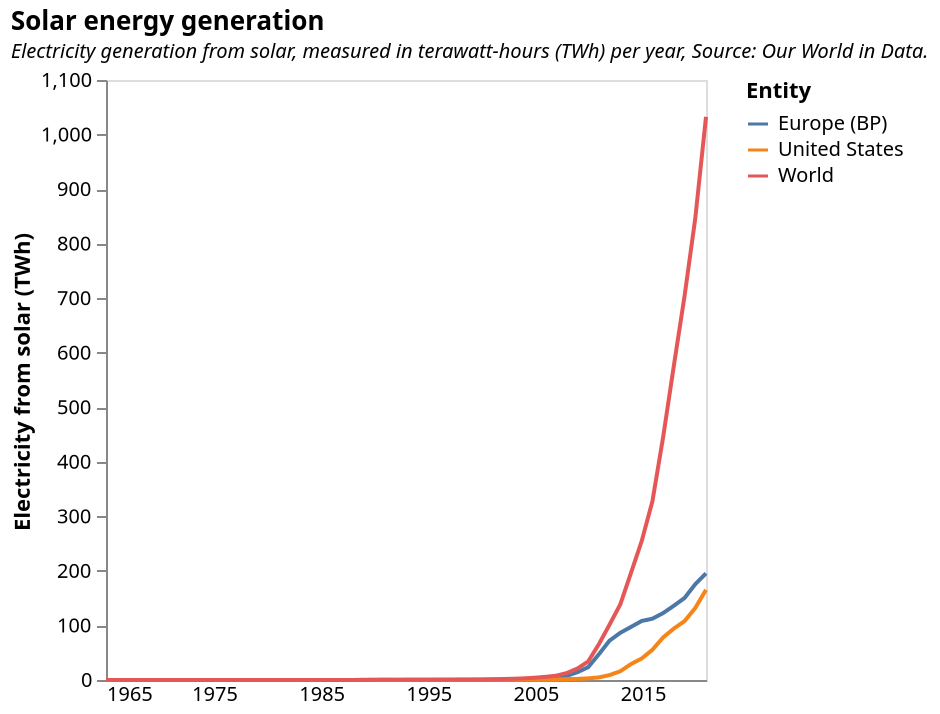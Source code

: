 {
  "$schema": "https://vega.github.io/schema/vega-lite/v5.json",
  "title": {
    "text": "Solar energy generation",
    "subtitle": "Electricity generation from solar, measured in terawatt-hours (TWh) per year, Source: Our World in Data.",
    "subtitleFontSize": 10,
    "subtitleFontStyle": "italic",
    "anchor": "start"
  },
  "data": {
    "values": [
      {
        "Entity": "Europe (BP)",
        "Year": "1965-01-01",
        "Electricity from solar (TWh)": 0.0
      },
      {
        "Entity": "Europe (BP)",
        "Year": "1966-01-01",
        "Electricity from solar (TWh)": 0.0
      },
      {
        "Entity": "Europe (BP)",
        "Year": "1967-01-01",
        "Electricity from solar (TWh)": 0.0
      },
      {
        "Entity": "Europe (BP)",
        "Year": "1968-01-01",
        "Electricity from solar (TWh)": 0.0
      },
      {
        "Entity": "Europe (BP)",
        "Year": "1969-01-01",
        "Electricity from solar (TWh)": 0.0
      },
      {
        "Entity": "Europe (BP)",
        "Year": "1970-01-01",
        "Electricity from solar (TWh)": 0.0
      },
      {
        "Entity": "Europe (BP)",
        "Year": "1971-01-01",
        "Electricity from solar (TWh)": 0.0
      },
      {
        "Entity": "Europe (BP)",
        "Year": "1972-01-01",
        "Electricity from solar (TWh)": 0.0
      },
      {
        "Entity": "Europe (BP)",
        "Year": "1973-01-01",
        "Electricity from solar (TWh)": 0.0
      },
      {
        "Entity": "Europe (BP)",
        "Year": "1974-01-01",
        "Electricity from solar (TWh)": 0.0
      },
      {
        "Entity": "Europe (BP)",
        "Year": "1975-01-01",
        "Electricity from solar (TWh)": 0.0
      },
      {
        "Entity": "Europe (BP)",
        "Year": "1976-01-01",
        "Electricity from solar (TWh)": 0.0
      },
      {
        "Entity": "Europe (BP)",
        "Year": "1977-01-01",
        "Electricity from solar (TWh)": 0.0
      },
      {
        "Entity": "Europe (BP)",
        "Year": "1978-01-01",
        "Electricity from solar (TWh)": 0.0
      },
      {
        "Entity": "Europe (BP)",
        "Year": "1979-01-01",
        "Electricity from solar (TWh)": 0.0
      },
      {
        "Entity": "Europe (BP)",
        "Year": "1980-01-01",
        "Electricity from solar (TWh)": 0.0
      },
      {
        "Entity": "Europe (BP)",
        "Year": "1981-01-01",
        "Electricity from solar (TWh)": 0.0
      },
      {
        "Entity": "Europe (BP)",
        "Year": "1982-01-01",
        "Electricity from solar (TWh)": 0.0
      },
      {
        "Entity": "Europe (BP)",
        "Year": "1983-01-01",
        "Electricity from solar (TWh)": 0.0
      },
      {
        "Entity": "Europe (BP)",
        "Year": "1984-01-01",
        "Electricity from solar (TWh)": 0.001010101
      },
      {
        "Entity": "Europe (BP)",
        "Year": "1985-01-01",
        "Electricity from solar (TWh)": 0.001010101
      },
      {
        "Entity": "Europe (BP)",
        "Year": "1986-01-01",
        "Electricity from solar (TWh)": 0.001010101
      },
      {
        "Entity": "Europe (BP)",
        "Year": "1987-01-01",
        "Electricity from solar (TWh)": 0.0
      },
      {
        "Entity": "Europe (BP)",
        "Year": "1988-01-01",
        "Electricity from solar (TWh)": 0.001010101
      },
      {
        "Entity": "Europe (BP)",
        "Year": "1989-01-01",
        "Electricity from solar (TWh)": 0.009090909
      },
      {
        "Entity": "Europe (BP)",
        "Year": "1990-01-01",
        "Electricity from solar (TWh)": 0.0125
      },
      {
        "Entity": "Europe (BP)",
        "Year": "1991-01-01",
        "Electricity from solar (TWh)": 0.0155
      },
      {
        "Entity": "Europe (BP)",
        "Year": "1992-01-01",
        "Electricity from solar (TWh)": 0.025087999
      },
      {
        "Entity": "Europe (BP)",
        "Year": "1993-01-01",
        "Electricity from solar (TWh)": 0.032382999
      },
      {
        "Entity": "Europe (BP)",
        "Year": "1994-01-01",
        "Electricity from solar (TWh)": 0.034688499
      },
      {
        "Entity": "Europe (BP)",
        "Year": "1995-01-01",
        "Electricity from solar (TWh)": 0.044840001
      },
      {
        "Entity": "Europe (BP)",
        "Year": "1996-01-01",
        "Electricity from solar (TWh)": 0.047811411
      },
      {
        "Entity": "Europe (BP)",
        "Year": "1997-01-01",
        "Electricity from solar (TWh)": 0.056926243
      },
      {
        "Entity": "Europe (BP)",
        "Year": "1998-01-01",
        "Electricity from solar (TWh)": 0.0670885
      },
      {
        "Entity": "Europe (BP)",
        "Year": "1999-01-01",
        "Electricity from solar (TWh)": 0.080198057
      },
      {
        "Entity": "Europe (BP)",
        "Year": "2000-01-01",
        "Electricity from solar (TWh)": 0.074473247
      },
      {
        "Entity": "Europe (BP)",
        "Year": "2001-01-01",
        "Electricity from solar (TWh)": 0.194202498
      },
      {
        "Entity": "Europe (BP)",
        "Year": "2002-01-01",
        "Electricity from solar (TWh)": 0.314754993
      },
      {
        "Entity": "Europe (BP)",
        "Year": "2003-01-01",
        "Electricity from solar (TWh)": 0.468697757
      },
      {
        "Entity": "Europe (BP)",
        "Year": "2004-01-01",
        "Electricity from solar (TWh)": 0.751097858
      },
      {
        "Entity": "Europe (BP)",
        "Year": "2005-01-01",
        "Electricity from solar (TWh)": 1.512383223
      },
      {
        "Entity": "Europe (BP)",
        "Year": "2006-01-01",
        "Electricity from solar (TWh)": 2.569087744
      },
      {
        "Entity": "Europe (BP)",
        "Year": "2007-01-01",
        "Electricity from solar (TWh)": 3.877704859
      },
      {
        "Entity": "Europe (BP)",
        "Year": "2008-01-01",
        "Electricity from solar (TWh)": 7.589071274
      },
      {
        "Entity": "Europe (BP)",
        "Year": "2009-01-01",
        "Electricity from solar (TWh)": 14.32483482
      },
      {
        "Entity": "Europe (BP)",
        "Year": "2010-01-01",
        "Electricity from solar (TWh)": 23.49743652
      },
      {
        "Entity": "Europe (BP)",
        "Year": "2011-01-01",
        "Electricity from solar (TWh)": 47.10554886
      },
      {
        "Entity": "Europe (BP)",
        "Year": "2012-01-01",
        "Electricity from solar (TWh)": 72.23394012
      },
      {
        "Entity": "Europe (BP)",
        "Year": "2013-01-01",
        "Electricity from solar (TWh)": 86.54611969
      },
      {
        "Entity": "Europe (BP)",
        "Year": "2014-01-01",
        "Electricity from solar (TWh)": 97.33773041
      },
      {
        "Entity": "Europe (BP)",
        "Year": "2015-01-01",
        "Electricity from solar (TWh)": 108.2346039
      },
      {
        "Entity": "Europe (BP)",
        "Year": "2016-01-01",
        "Electricity from solar (TWh)": 112.4035645
      },
      {
        "Entity": "Europe (BP)",
        "Year": "2017-01-01",
        "Electricity from solar (TWh)": 122.7574387
      },
      {
        "Entity": "Europe (BP)",
        "Year": "2018-01-01",
        "Electricity from solar (TWh)": 136.1681213
      },
      {
        "Entity": "Europe (BP)",
        "Year": "2019-01-01",
        "Electricity from solar (TWh)": 150.4425507
      },
      {
        "Entity": "Europe (BP)",
        "Year": "2020-01-01",
        "Electricity from solar (TWh)": 175.6517639
      },
      {
        "Entity": "Europe (BP)",
        "Year": "2021-01-01",
        "Electricity from solar (TWh)": 195.552124
      },
      {
        "Entity": "United States",
        "Year": "1965-01-01",
        "Electricity from solar (TWh)": 0.0
      },
      {
        "Entity": "United States",
        "Year": "1966-01-01",
        "Electricity from solar (TWh)": 0.0
      },
      {
        "Entity": "United States",
        "Year": "1967-01-01",
        "Electricity from solar (TWh)": 0.0
      },
      {
        "Entity": "United States",
        "Year": "1968-01-01",
        "Electricity from solar (TWh)": 0.0
      },
      {
        "Entity": "United States",
        "Year": "1969-01-01",
        "Electricity from solar (TWh)": 0.0
      },
      {
        "Entity": "United States",
        "Year": "1970-01-01",
        "Electricity from solar (TWh)": 0.0
      },
      {
        "Entity": "United States",
        "Year": "1971-01-01",
        "Electricity from solar (TWh)": 0.0
      },
      {
        "Entity": "United States",
        "Year": "1972-01-01",
        "Electricity from solar (TWh)": 0.0
      },
      {
        "Entity": "United States",
        "Year": "1973-01-01",
        "Electricity from solar (TWh)": 0.0
      },
      {
        "Entity": "United States",
        "Year": "1974-01-01",
        "Electricity from solar (TWh)": 0.0
      },
      {
        "Entity": "United States",
        "Year": "1975-01-01",
        "Electricity from solar (TWh)": 0.0
      },
      {
        "Entity": "United States",
        "Year": "1976-01-01",
        "Electricity from solar (TWh)": 0.0
      },
      {
        "Entity": "United States",
        "Year": "1977-01-01",
        "Electricity from solar (TWh)": 0.0
      },
      {
        "Entity": "United States",
        "Year": "1978-01-01",
        "Electricity from solar (TWh)": 0.0
      },
      {
        "Entity": "United States",
        "Year": "1979-01-01",
        "Electricity from solar (TWh)": 0.0
      },
      {
        "Entity": "United States",
        "Year": "1980-01-01",
        "Electricity from solar (TWh)": 0.0
      },
      {
        "Entity": "United States",
        "Year": "1981-01-01",
        "Electricity from solar (TWh)": 0.0
      },
      {
        "Entity": "United States",
        "Year": "1982-01-01",
        "Electricity from solar (TWh)": 0.0
      },
      {
        "Entity": "United States",
        "Year": "1983-01-01",
        "Electricity from solar (TWh)": 0.003
      },
      {
        "Entity": "United States",
        "Year": "1984-01-01",
        "Electricity from solar (TWh)": 0.00530101
      },
      {
        "Entity": "United States",
        "Year": "1985-01-01",
        "Electricity from solar (TWh)": 0.010737374
      },
      {
        "Entity": "United States",
        "Year": "1986-01-01",
        "Electricity from solar (TWh)": 0.014173737
      },
      {
        "Entity": "United States",
        "Year": "1987-01-01",
        "Electricity from solar (TWh)": 0.01060303
      },
      {
        "Entity": "United States",
        "Year": "1988-01-01",
        "Electricity from solar (TWh)": 0.009185859
      },
      {
        "Entity": "United States",
        "Year": "1989-01-01",
        "Electricity from solar (TWh)": 0.253132313
      },
      {
        "Entity": "United States",
        "Year": "1990-01-01",
        "Electricity from solar (TWh)": 0.370794952
      },
      {
        "Entity": "United States",
        "Year": "1991-01-01",
        "Electricity from solar (TWh)": 0.478252888
      },
      {
        "Entity": "United States",
        "Year": "1992-01-01",
        "Electricity from solar (TWh)": 0.408844471
      },
      {
        "Entity": "United States",
        "Year": "1993-01-01",
        "Electricity from solar (TWh)": 0.47516188
      },
      {
        "Entity": "United States",
        "Year": "1994-01-01",
        "Electricity from solar (TWh)": 0.501872778
      },
      {
        "Entity": "United States",
        "Year": "1995-01-01",
        "Electricity from solar (TWh)": 0.514471591
      },
      {
        "Entity": "United States",
        "Year": "1996-01-01",
        "Electricity from solar (TWh)": 0.541341245
      },
      {
        "Entity": "United States",
        "Year": "1997-01-01",
        "Electricity from solar (TWh)": 0.532695711
      },
      {
        "Entity": "United States",
        "Year": "1998-01-01",
        "Electricity from solar (TWh)": 0.524659336
      },
      {
        "Entity": "United States",
        "Year": "1999-01-01",
        "Electricity from solar (TWh)": 0.518342078
      },
      {
        "Entity": "United States",
        "Year": "2000-01-01",
        "Electricity from solar (TWh)": 0.518512666
      },
      {
        "Entity": "United States",
        "Year": "2001-01-01",
        "Electricity from solar (TWh)": 0.574351072
      },
      {
        "Entity": "United States",
        "Year": "2002-01-01",
        "Electricity from solar (TWh)": 0.601597607
      },
      {
        "Entity": "United States",
        "Year": "2003-01-01",
        "Electricity from solar (TWh)": 0.610654294
      },
      {
        "Entity": "United States",
        "Year": "2004-01-01",
        "Electricity from solar (TWh)": 0.698132455
      },
      {
        "Entity": "United States",
        "Year": "2005-01-01",
        "Electricity from solar (TWh)": 0.748900652
      },
      {
        "Entity": "United States",
        "Year": "2006-01-01",
        "Electricity from solar (TWh)": 0.824432135
      },
      {
        "Entity": "United States",
        "Year": "2007-01-01",
        "Electricity from solar (TWh)": 1.095410466
      },
      {
        "Entity": "United States",
        "Year": "2008-01-01",
        "Electricity from solar (TWh)": 1.633062601
      },
      {
        "Entity": "United States",
        "Year": "2009-01-01",
        "Electricity from solar (TWh)": 2.075960398
      },
      {
        "Entity": "United States",
        "Year": "2010-01-01",
        "Electricity from solar (TWh)": 3.013036489
      },
      {
        "Entity": "United States",
        "Year": "2011-01-01",
        "Electricity from solar (TWh)": 4.738903999
      },
      {
        "Entity": "United States",
        "Year": "2012-01-01",
        "Electricity from solar (TWh)": 9.037014008
      },
      {
        "Entity": "United States",
        "Year": "2013-01-01",
        "Electricity from solar (TWh)": 16.03969574
      },
      {
        "Entity": "United States",
        "Year": "2014-01-01",
        "Electricity from solar (TWh)": 29.21616173
      },
      {
        "Entity": "United States",
        "Year": "2015-01-01",
        "Electricity from solar (TWh)": 39.4262619
      },
      {
        "Entity": "United States",
        "Year": "2016-01-01",
        "Electricity from solar (TWh)": 55.42020035
      },
      {
        "Entity": "United States",
        "Year": "2017-01-01",
        "Electricity from solar (TWh)": 78.05757904
      },
      {
        "Entity": "United States",
        "Year": "2018-01-01",
        "Electricity from solar (TWh)": 94.30808258
      },
      {
        "Entity": "United States",
        "Year": "2019-01-01",
        "Electricity from solar (TWh)": 107.9737396
      },
      {
        "Entity": "United States",
        "Year": "2020-01-01",
        "Electricity from solar (TWh)": 132.0414124
      },
      {
        "Entity": "United States",
        "Year": "2021-01-01",
        "Electricity from solar (TWh)": 165.3565674
      },
      {
        "Entity": "World",
        "Year": "1965-01-01",
        "Electricity from solar (TWh)": 0.0
      },
      {
        "Entity": "World",
        "Year": "1966-01-01",
        "Electricity from solar (TWh)": 0.0
      },
      {
        "Entity": "World",
        "Year": "1967-01-01",
        "Electricity from solar (TWh)": 0.0
      },
      {
        "Entity": "World",
        "Year": "1968-01-01",
        "Electricity from solar (TWh)": 0.0
      },
      {
        "Entity": "World",
        "Year": "1969-01-01",
        "Electricity from solar (TWh)": 0.0
      },
      {
        "Entity": "World",
        "Year": "1970-01-01",
        "Electricity from solar (TWh)": 0.0
      },
      {
        "Entity": "World",
        "Year": "1971-01-01",
        "Electricity from solar (TWh)": 0.0
      },
      {
        "Entity": "World",
        "Year": "1972-01-01",
        "Electricity from solar (TWh)": 0.0
      },
      {
        "Entity": "World",
        "Year": "1973-01-01",
        "Electricity from solar (TWh)": 0.0
      },
      {
        "Entity": "World",
        "Year": "1974-01-01",
        "Electricity from solar (TWh)": 0.0
      },
      {
        "Entity": "World",
        "Year": "1975-01-01",
        "Electricity from solar (TWh)": 0.0
      },
      {
        "Entity": "World",
        "Year": "1976-01-01",
        "Electricity from solar (TWh)": 0.0
      },
      {
        "Entity": "World",
        "Year": "1977-01-01",
        "Electricity from solar (TWh)": 0.0
      },
      {
        "Entity": "World",
        "Year": "1978-01-01",
        "Electricity from solar (TWh)": 0.0
      },
      {
        "Entity": "World",
        "Year": "1979-01-01",
        "Electricity from solar (TWh)": 0.0
      },
      {
        "Entity": "World",
        "Year": "1980-01-01",
        "Electricity from solar (TWh)": 0.0
      },
      {
        "Entity": "World",
        "Year": "1981-01-01",
        "Electricity from solar (TWh)": 0.0
      },
      {
        "Entity": "World",
        "Year": "1982-01-01",
        "Electricity from solar (TWh)": 0.0
      },
      {
        "Entity": "World",
        "Year": "1983-01-01",
        "Electricity from solar (TWh)": 0.003
      },
      {
        "Entity": "World",
        "Year": "1984-01-01",
        "Electricity from solar (TWh)": 0.006311111
      },
      {
        "Entity": "World",
        "Year": "1985-01-01",
        "Electricity from solar (TWh)": 0.011747475
      },
      {
        "Entity": "World",
        "Year": "1986-01-01",
        "Electricity from solar (TWh)": 0.015183838
      },
      {
        "Entity": "World",
        "Year": "1987-01-01",
        "Electricity from solar (TWh)": 0.01060303
      },
      {
        "Entity": "World",
        "Year": "1988-01-01",
        "Electricity from solar (TWh)": 0.01019596
      },
      {
        "Entity": "World",
        "Year": "1989-01-01",
        "Electricity from solar (TWh)": 0.262223244
      },
      {
        "Entity": "World",
        "Year": "1990-01-01",
        "Electricity from solar (TWh)": 0.388294935
      },
      {
        "Entity": "World",
        "Year": "1991-01-01",
        "Electricity from solar (TWh)": 0.505202889
      },
      {
        "Entity": "World",
        "Year": "1992-01-01",
        "Electricity from solar (TWh)": 0.4665851
      },
      {
        "Entity": "World",
        "Year": "1993-01-01",
        "Electricity from solar (TWh)": 0.556697547
      },
      {
        "Entity": "World",
        "Year": "1994-01-01",
        "Electricity from solar (TWh)": 0.59701395
      },
      {
        "Entity": "World",
        "Year": "1995-01-01",
        "Electricity from solar (TWh)": 0.638813794
      },
      {
        "Entity": "World",
        "Year": "1996-01-01",
        "Electricity from solar (TWh)": 0.699207962
      },
      {
        "Entity": "World",
        "Year": "1997-01-01",
        "Electricity from solar (TWh)": 0.749584794
      },
      {
        "Entity": "World",
        "Year": "1998-01-01",
        "Electricity from solar (TWh)": 0.811788976
      },
      {
        "Entity": "World",
        "Year": "1999-01-01",
        "Electricity from solar (TWh)": 0.905196905
      },
      {
        "Entity": "World",
        "Year": "2000-01-01",
        "Electricity from solar (TWh)": 1.058970094
      },
      {
        "Entity": "World",
        "Year": "2001-01-01",
        "Electricity from solar (TWh)": 1.423285365
      },
      {
        "Entity": "World",
        "Year": "2002-01-01",
        "Electricity from solar (TWh)": 1.799019575
      },
      {
        "Entity": "World",
        "Year": "2003-01-01",
        "Electricity from solar (TWh)": 2.255103827
      },
      {
        "Entity": "World",
        "Year": "2004-01-01",
        "Electricity from solar (TWh)": 2.971521616
      },
      {
        "Entity": "World",
        "Year": "2005-01-01",
        "Electricity from solar (TWh)": 4.187109947
      },
      {
        "Entity": "World",
        "Year": "2006-01-01",
        "Electricity from solar (TWh)": 5.761838913
      },
      {
        "Entity": "World",
        "Year": "2007-01-01",
        "Electricity from solar (TWh)": 7.817909718
      },
      {
        "Entity": "World",
        "Year": "2008-01-01",
        "Electricity from solar (TWh)": 12.69742298
      },
      {
        "Entity": "World",
        "Year": "2009-01-01",
        "Electricity from solar (TWh)": 21.0739727
      },
      {
        "Entity": "World",
        "Year": "2010-01-01",
        "Electricity from solar (TWh)": 33.91127014
      },
      {
        "Entity": "World",
        "Year": "2011-01-01",
        "Electricity from solar (TWh)": 65.58232117
      },
      {
        "Entity": "World",
        "Year": "2012-01-01",
        "Electricity from solar (TWh)": 101.5408783
      },
      {
        "Entity": "World",
        "Year": "2013-01-01",
        "Electricity from solar (TWh)": 138.6014557
      },
      {
        "Entity": "World",
        "Year": "2014-01-01",
        "Electricity from solar (TWh)": 196.3565063
      },
      {
        "Entity": "World",
        "Year": "2015-01-01",
        "Electricity from solar (TWh)": 254.7397156
      },
      {
        "Entity": "World",
        "Year": "2016-01-01",
        "Electricity from solar (TWh)": 327.5842285
      },
      {
        "Entity": "World",
        "Year": "2017-01-01",
        "Electricity from solar (TWh)": 445.4662781
      },
      {
        "Entity": "World",
        "Year": "2018-01-01",
        "Electricity from solar (TWh)": 576.230896
      },
      {
        "Entity": "World",
        "Year": "2019-01-01",
        "Electricity from solar (TWh)": 703.9497681
      },
      {
        "Entity": "World",
        "Year": "2020-01-01",
        "Electricity from solar (TWh)": 846.2293701
      },
      {
        "Entity": "World",
        "Year": "2021-01-01",
        "Electricity from solar (TWh)": 1032.501221
      }
    ]
  },
  "height": 300,
  "width": 300,
  "mark": {
    "type": "line",
    "point": false
  },
  "encoding": {
    "x": {
      "field": "Year",
      "type": "temporal",
      "axis": {
        "grid": false,
        "title": null,
        "ticks": false
      }
    },
    "y": {
      "field": "Electricity from solar (TWh)",
      "type": "quantitative",
      "axis": {
        "grid": false
      }
    },
    "color": {
      "field": "Entity",
      "type": "nominal"
    }
  }
}